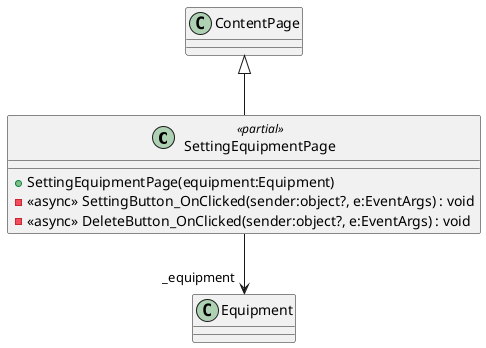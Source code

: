 @startuml
class SettingEquipmentPage <<partial>> {
    + SettingEquipmentPage(equipment:Equipment)
    - <<async>> SettingButton_OnClicked(sender:object?, e:EventArgs) : void
    - <<async>> DeleteButton_OnClicked(sender:object?, e:EventArgs) : void
}
ContentPage <|-- SettingEquipmentPage
SettingEquipmentPage --> "_equipment" Equipment
@enduml
